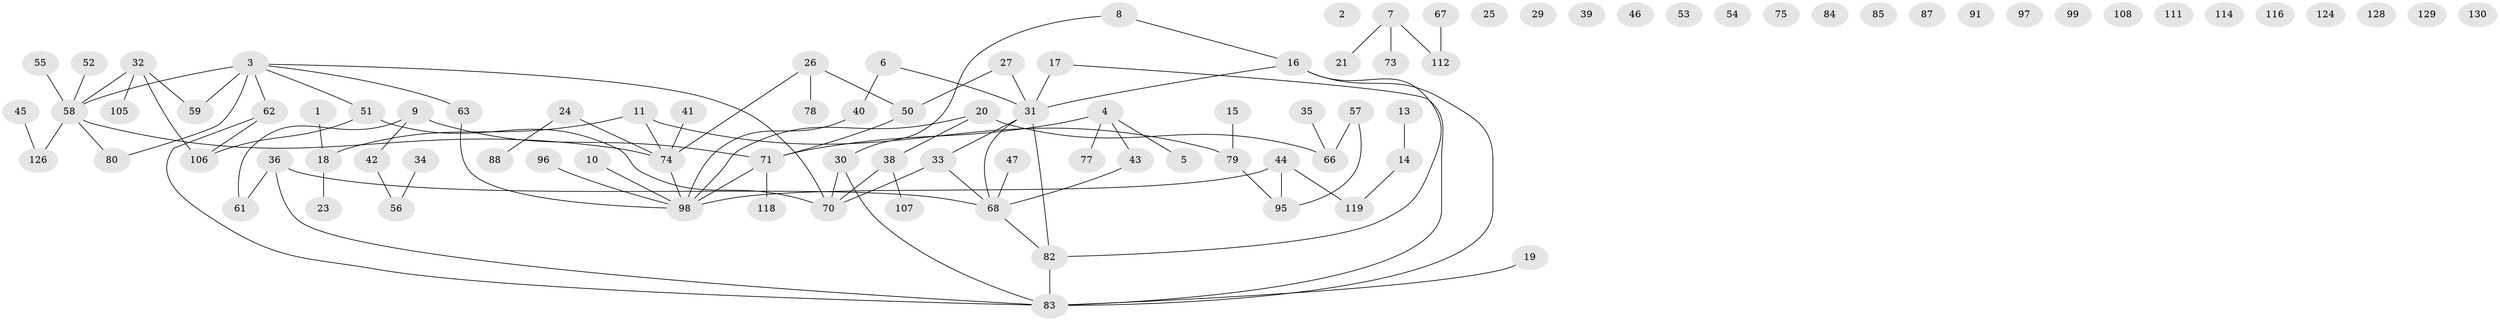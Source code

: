 // original degree distribution, {1: 0.24242424242424243, 0: 0.16666666666666666, 4: 0.06818181818181818, 3: 0.21212121212121213, 2: 0.25, 5: 0.022727272727272728, 6: 0.030303030303030304, 7: 0.007575757575757576}
// Generated by graph-tools (version 1.1) at 2025/41/03/06/25 10:41:19]
// undirected, 95 vertices, 94 edges
graph export_dot {
graph [start="1"]
  node [color=gray90,style=filled];
  1 [super="+28"];
  2;
  3 [super="+69"];
  4 [super="+12"];
  5;
  6;
  7 [super="+92"];
  8 [super="+72"];
  9 [super="+48"];
  10;
  11 [super="+22"];
  13;
  14 [super="+132"];
  15 [super="+131"];
  16 [super="+89"];
  17;
  18 [super="+49"];
  19 [super="+110"];
  20;
  21 [super="+81"];
  23;
  24;
  25;
  26 [super="+101"];
  27 [super="+90"];
  29;
  30;
  31 [super="+60"];
  32 [super="+104"];
  33;
  34;
  35 [super="+121"];
  36 [super="+37"];
  38 [super="+94"];
  39;
  40;
  41;
  42;
  43;
  44;
  45 [super="+65"];
  46;
  47;
  50 [super="+102"];
  51;
  52;
  53;
  54;
  55;
  56 [super="+117"];
  57;
  58 [super="+64"];
  59 [super="+113"];
  61;
  62;
  63;
  66 [super="+100"];
  67;
  68 [super="+93"];
  70 [super="+86"];
  71 [super="+76"];
  73;
  74 [super="+123"];
  75;
  77 [super="+120"];
  78;
  79;
  80 [super="+103"];
  82 [super="+127"];
  83 [super="+109"];
  84;
  85;
  87;
  88;
  91;
  95 [super="+125"];
  96;
  97;
  98 [super="+115"];
  99;
  105;
  106;
  107;
  108;
  111;
  112;
  114;
  116;
  118;
  119 [super="+122"];
  124;
  126;
  128;
  129;
  130;
  1 -- 18;
  3 -- 62;
  3 -- 63;
  3 -- 70;
  3 -- 80;
  3 -- 51;
  3 -- 58 [weight=2];
  3 -- 59;
  4 -- 43;
  4 -- 71;
  4 -- 77;
  4 -- 5;
  6 -- 40;
  6 -- 31;
  7 -- 73;
  7 -- 112;
  7 -- 21;
  8 -- 30;
  8 -- 16;
  9 -- 61;
  9 -- 42;
  9 -- 71;
  10 -- 98;
  11 -- 18;
  11 -- 79;
  11 -- 74;
  13 -- 14;
  14 -- 119;
  15 -- 79;
  16 -- 31;
  16 -- 83;
  16 -- 82;
  17 -- 31;
  17 -- 83;
  18 -- 23;
  19 -- 83;
  20 -- 98;
  20 -- 66;
  20 -- 38;
  24 -- 74;
  24 -- 88;
  26 -- 50;
  26 -- 74;
  26 -- 78;
  27 -- 31;
  27 -- 50;
  30 -- 70;
  30 -- 83;
  31 -- 33;
  31 -- 82;
  31 -- 68;
  32 -- 106;
  32 -- 105;
  32 -- 58;
  32 -- 59;
  33 -- 68;
  33 -- 70;
  34 -- 56;
  35 -- 66;
  36 -- 61;
  36 -- 68;
  36 -- 83;
  38 -- 70;
  38 -- 107;
  40 -- 98;
  41 -- 74;
  42 -- 56;
  43 -- 68;
  44 -- 98;
  44 -- 95;
  44 -- 119;
  45 -- 126;
  47 -- 68;
  50 -- 71;
  51 -- 106;
  51 -- 70;
  52 -- 58;
  55 -- 58;
  57 -- 95;
  57 -- 66;
  58 -- 80;
  58 -- 74;
  58 -- 126;
  62 -- 106;
  62 -- 83;
  63 -- 98;
  67 -- 112;
  68 -- 82;
  71 -- 118;
  71 -- 98;
  74 -- 98;
  79 -- 95;
  82 -- 83;
  96 -- 98;
}
